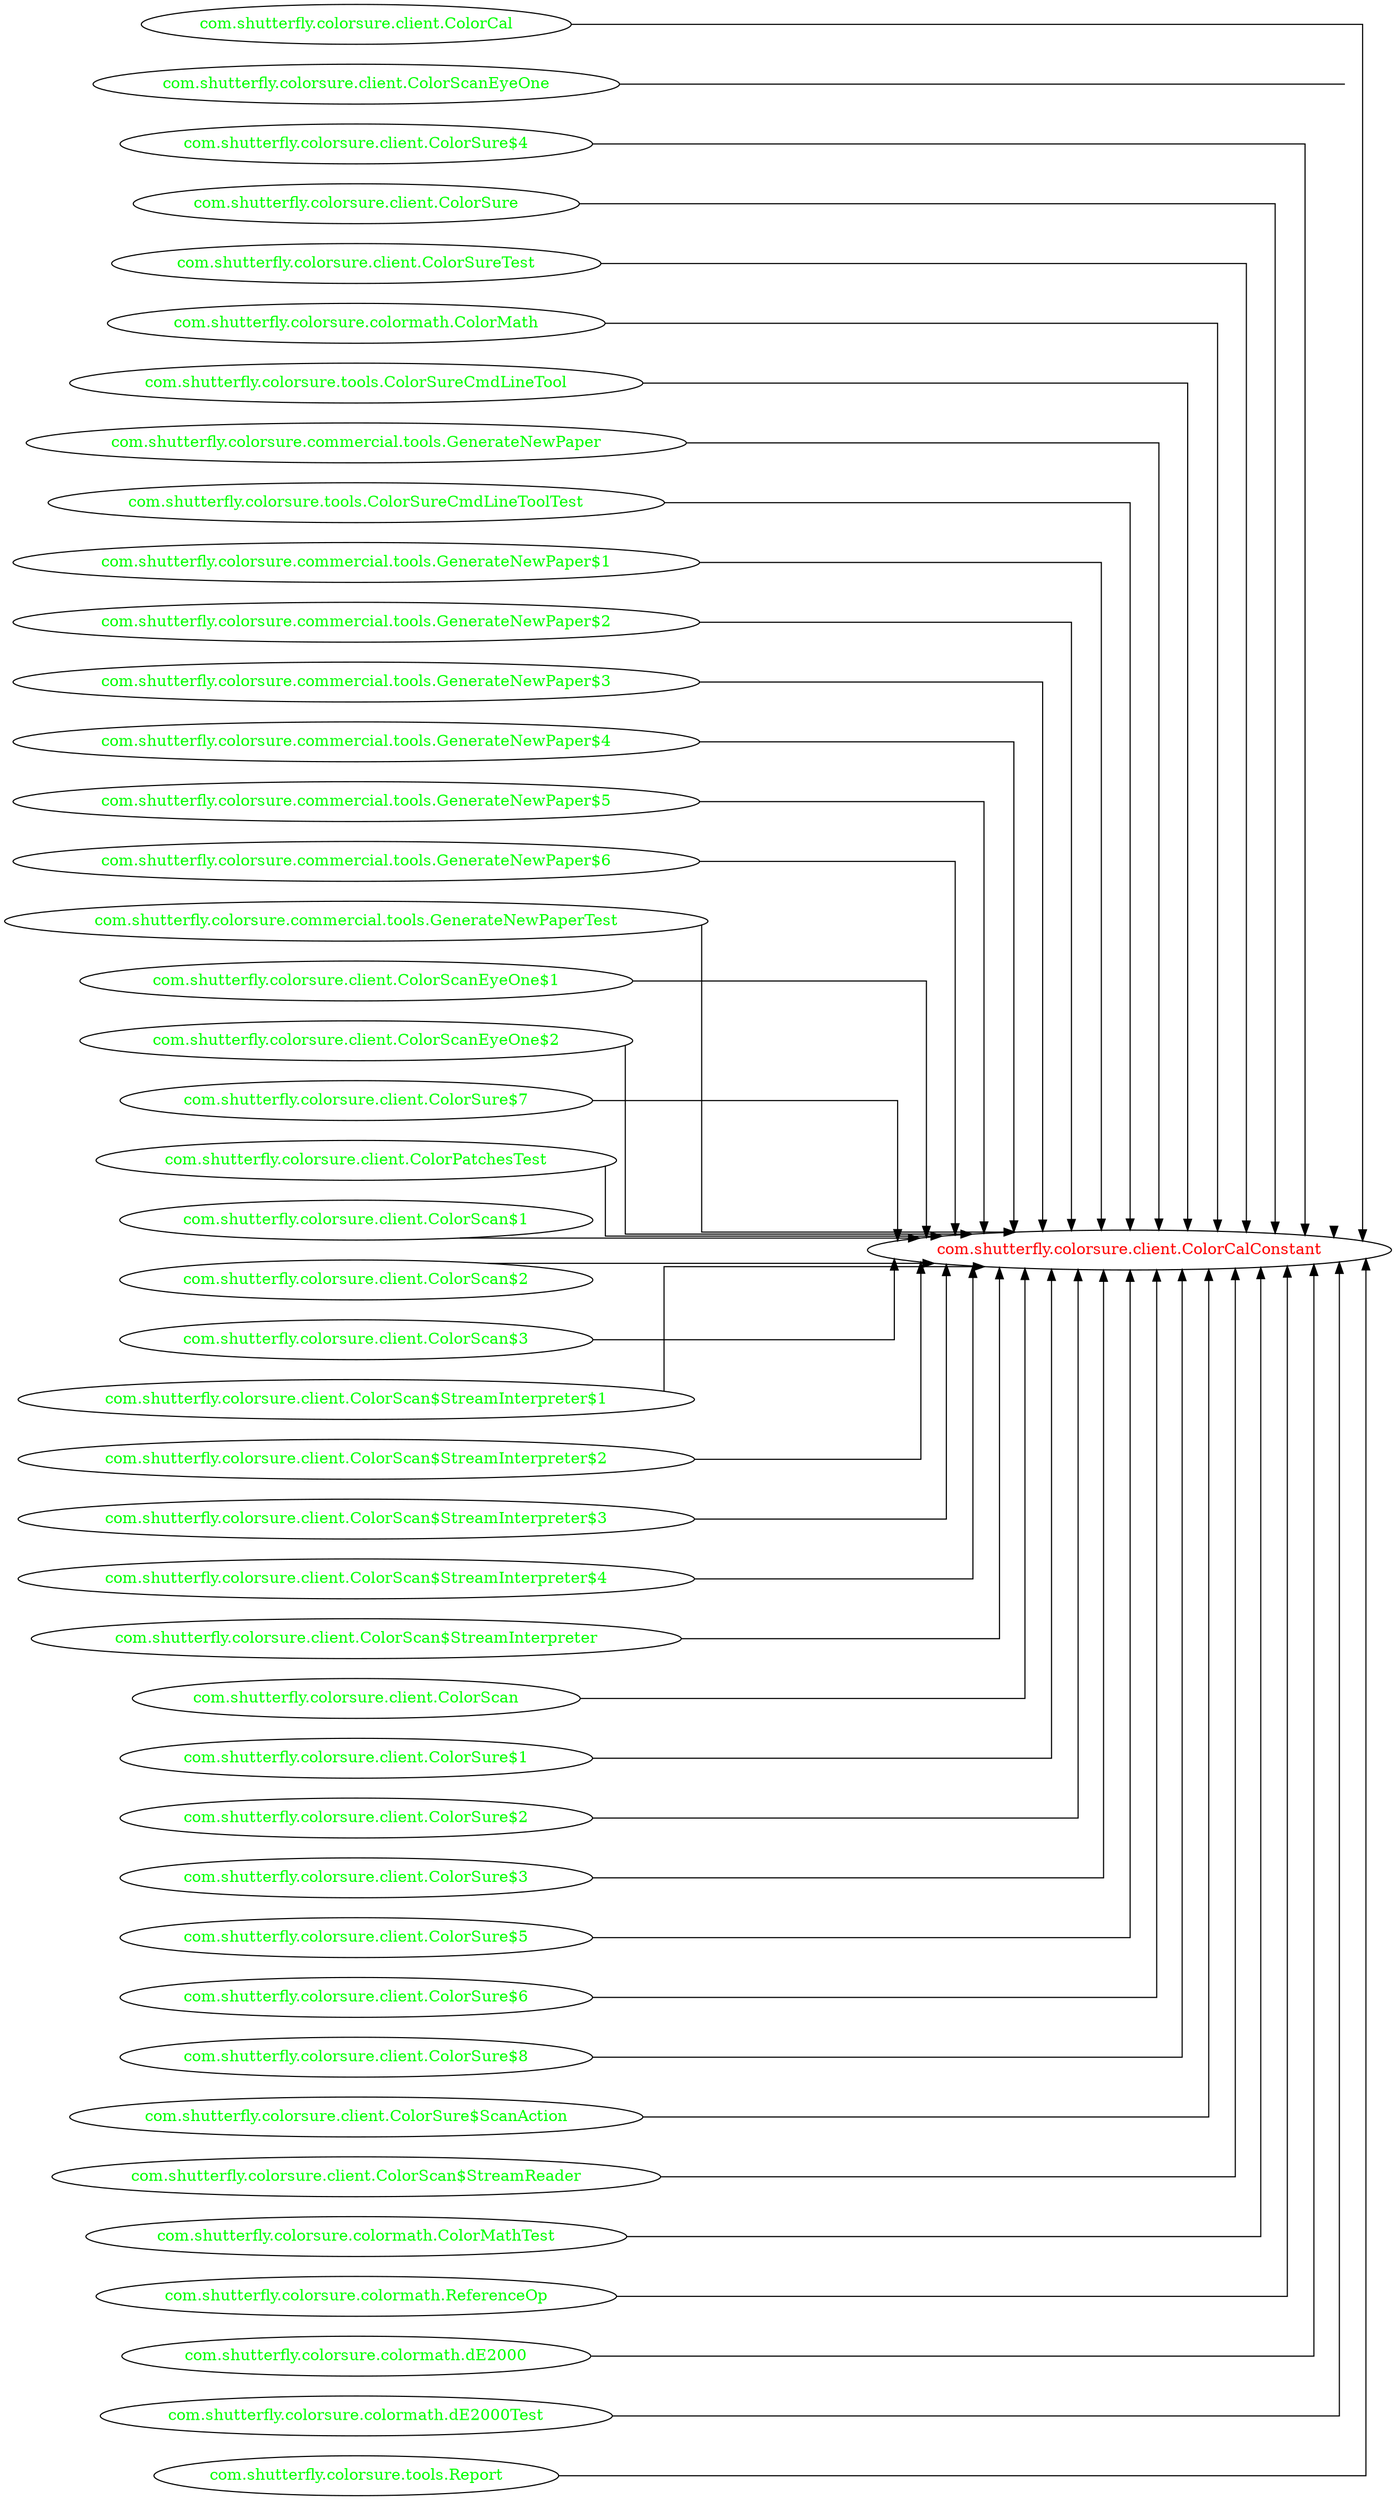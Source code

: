 digraph dependencyGraph {
 concentrate=true;
 ranksep="2.0";
 rankdir="LR"; 
 splines="ortho";
"com.shutterfly.colorsure.client.ColorCalConstant" [fontcolor="red"];
"com.shutterfly.colorsure.client.ColorCal" [ fontcolor="green" ];
"com.shutterfly.colorsure.client.ColorCal"->"com.shutterfly.colorsure.client.ColorCalConstant";
"com.shutterfly.colorsure.client.ColorScanEyeOne" [ fontcolor="green" ];
"com.shutterfly.colorsure.client.ColorScanEyeOne"->"com.shutterfly.colorsure.client.ColorCalConstant";
"com.shutterfly.colorsure.client.ColorSure$4" [ fontcolor="green" ];
"com.shutterfly.colorsure.client.ColorSure$4"->"com.shutterfly.colorsure.client.ColorCalConstant";
"com.shutterfly.colorsure.client.ColorSure" [ fontcolor="green" ];
"com.shutterfly.colorsure.client.ColorSure"->"com.shutterfly.colorsure.client.ColorCalConstant";
"com.shutterfly.colorsure.client.ColorSureTest" [ fontcolor="green" ];
"com.shutterfly.colorsure.client.ColorSureTest"->"com.shutterfly.colorsure.client.ColorCalConstant";
"com.shutterfly.colorsure.colormath.ColorMath" [ fontcolor="green" ];
"com.shutterfly.colorsure.colormath.ColorMath"->"com.shutterfly.colorsure.client.ColorCalConstant";
"com.shutterfly.colorsure.tools.ColorSureCmdLineTool" [ fontcolor="green" ];
"com.shutterfly.colorsure.tools.ColorSureCmdLineTool"->"com.shutterfly.colorsure.client.ColorCalConstant";
"com.shutterfly.colorsure.commercial.tools.GenerateNewPaper" [ fontcolor="green" ];
"com.shutterfly.colorsure.commercial.tools.GenerateNewPaper"->"com.shutterfly.colorsure.client.ColorCalConstant";
"com.shutterfly.colorsure.tools.ColorSureCmdLineToolTest" [ fontcolor="green" ];
"com.shutterfly.colorsure.tools.ColorSureCmdLineToolTest"->"com.shutterfly.colorsure.client.ColorCalConstant";
"com.shutterfly.colorsure.commercial.tools.GenerateNewPaper$1" [ fontcolor="green" ];
"com.shutterfly.colorsure.commercial.tools.GenerateNewPaper$1"->"com.shutterfly.colorsure.client.ColorCalConstant";
"com.shutterfly.colorsure.commercial.tools.GenerateNewPaper$2" [ fontcolor="green" ];
"com.shutterfly.colorsure.commercial.tools.GenerateNewPaper$2"->"com.shutterfly.colorsure.client.ColorCalConstant";
"com.shutterfly.colorsure.commercial.tools.GenerateNewPaper$3" [ fontcolor="green" ];
"com.shutterfly.colorsure.commercial.tools.GenerateNewPaper$3"->"com.shutterfly.colorsure.client.ColorCalConstant";
"com.shutterfly.colorsure.commercial.tools.GenerateNewPaper$4" [ fontcolor="green" ];
"com.shutterfly.colorsure.commercial.tools.GenerateNewPaper$4"->"com.shutterfly.colorsure.client.ColorCalConstant";
"com.shutterfly.colorsure.commercial.tools.GenerateNewPaper$5" [ fontcolor="green" ];
"com.shutterfly.colorsure.commercial.tools.GenerateNewPaper$5"->"com.shutterfly.colorsure.client.ColorCalConstant";
"com.shutterfly.colorsure.commercial.tools.GenerateNewPaper$6" [ fontcolor="green" ];
"com.shutterfly.colorsure.commercial.tools.GenerateNewPaper$6"->"com.shutterfly.colorsure.client.ColorCalConstant";
"com.shutterfly.colorsure.commercial.tools.GenerateNewPaperTest" [ fontcolor="green" ];
"com.shutterfly.colorsure.commercial.tools.GenerateNewPaperTest"->"com.shutterfly.colorsure.client.ColorCalConstant";
"com.shutterfly.colorsure.client.ColorScanEyeOne$1" [ fontcolor="green" ];
"com.shutterfly.colorsure.client.ColorScanEyeOne$1"->"com.shutterfly.colorsure.client.ColorCalConstant";
"com.shutterfly.colorsure.client.ColorScanEyeOne$2" [ fontcolor="green" ];
"com.shutterfly.colorsure.client.ColorScanEyeOne$2"->"com.shutterfly.colorsure.client.ColorCalConstant";
"com.shutterfly.colorsure.client.ColorSure$7" [ fontcolor="green" ];
"com.shutterfly.colorsure.client.ColorSure$7"->"com.shutterfly.colorsure.client.ColorCalConstant";
"com.shutterfly.colorsure.client.ColorPatchesTest" [ fontcolor="green" ];
"com.shutterfly.colorsure.client.ColorPatchesTest"->"com.shutterfly.colorsure.client.ColorCalConstant";
"com.shutterfly.colorsure.client.ColorScan$1" [ fontcolor="green" ];
"com.shutterfly.colorsure.client.ColorScan$1"->"com.shutterfly.colorsure.client.ColorCalConstant";
"com.shutterfly.colorsure.client.ColorScan$2" [ fontcolor="green" ];
"com.shutterfly.colorsure.client.ColorScan$2"->"com.shutterfly.colorsure.client.ColorCalConstant";
"com.shutterfly.colorsure.client.ColorScan$3" [ fontcolor="green" ];
"com.shutterfly.colorsure.client.ColorScan$3"->"com.shutterfly.colorsure.client.ColorCalConstant";
"com.shutterfly.colorsure.client.ColorScan$StreamInterpreter$1" [ fontcolor="green" ];
"com.shutterfly.colorsure.client.ColorScan$StreamInterpreter$1"->"com.shutterfly.colorsure.client.ColorCalConstant";
"com.shutterfly.colorsure.client.ColorScan$StreamInterpreter$2" [ fontcolor="green" ];
"com.shutterfly.colorsure.client.ColorScan$StreamInterpreter$2"->"com.shutterfly.colorsure.client.ColorCalConstant";
"com.shutterfly.colorsure.client.ColorScan$StreamInterpreter$3" [ fontcolor="green" ];
"com.shutterfly.colorsure.client.ColorScan$StreamInterpreter$3"->"com.shutterfly.colorsure.client.ColorCalConstant";
"com.shutterfly.colorsure.client.ColorScan$StreamInterpreter$4" [ fontcolor="green" ];
"com.shutterfly.colorsure.client.ColorScan$StreamInterpreter$4"->"com.shutterfly.colorsure.client.ColorCalConstant";
"com.shutterfly.colorsure.client.ColorScan$StreamInterpreter" [ fontcolor="green" ];
"com.shutterfly.colorsure.client.ColorScan$StreamInterpreter"->"com.shutterfly.colorsure.client.ColorCalConstant";
"com.shutterfly.colorsure.client.ColorScan" [ fontcolor="green" ];
"com.shutterfly.colorsure.client.ColorScan"->"com.shutterfly.colorsure.client.ColorCalConstant";
"com.shutterfly.colorsure.client.ColorSure$1" [ fontcolor="green" ];
"com.shutterfly.colorsure.client.ColorSure$1"->"com.shutterfly.colorsure.client.ColorCalConstant";
"com.shutterfly.colorsure.client.ColorSure$2" [ fontcolor="green" ];
"com.shutterfly.colorsure.client.ColorSure$2"->"com.shutterfly.colorsure.client.ColorCalConstant";
"com.shutterfly.colorsure.client.ColorSure$3" [ fontcolor="green" ];
"com.shutterfly.colorsure.client.ColorSure$3"->"com.shutterfly.colorsure.client.ColorCalConstant";
"com.shutterfly.colorsure.client.ColorSure$5" [ fontcolor="green" ];
"com.shutterfly.colorsure.client.ColorSure$5"->"com.shutterfly.colorsure.client.ColorCalConstant";
"com.shutterfly.colorsure.client.ColorSure$6" [ fontcolor="green" ];
"com.shutterfly.colorsure.client.ColorSure$6"->"com.shutterfly.colorsure.client.ColorCalConstant";
"com.shutterfly.colorsure.client.ColorSure$8" [ fontcolor="green" ];
"com.shutterfly.colorsure.client.ColorSure$8"->"com.shutterfly.colorsure.client.ColorCalConstant";
"com.shutterfly.colorsure.client.ColorSure$ScanAction" [ fontcolor="green" ];
"com.shutterfly.colorsure.client.ColorSure$ScanAction"->"com.shutterfly.colorsure.client.ColorCalConstant";
"com.shutterfly.colorsure.client.ColorScan$StreamReader" [ fontcolor="green" ];
"com.shutterfly.colorsure.client.ColorScan$StreamReader"->"com.shutterfly.colorsure.client.ColorCalConstant";
"com.shutterfly.colorsure.colormath.ColorMathTest" [ fontcolor="green" ];
"com.shutterfly.colorsure.colormath.ColorMathTest"->"com.shutterfly.colorsure.client.ColorCalConstant";
"com.shutterfly.colorsure.colormath.ReferenceOp" [ fontcolor="green" ];
"com.shutterfly.colorsure.colormath.ReferenceOp"->"com.shutterfly.colorsure.client.ColorCalConstant";
"com.shutterfly.colorsure.colormath.dE2000" [ fontcolor="green" ];
"com.shutterfly.colorsure.colormath.dE2000"->"com.shutterfly.colorsure.client.ColorCalConstant";
"com.shutterfly.colorsure.colormath.dE2000Test" [ fontcolor="green" ];
"com.shutterfly.colorsure.colormath.dE2000Test"->"com.shutterfly.colorsure.client.ColorCalConstant";
"com.shutterfly.colorsure.tools.Report" [ fontcolor="green" ];
"com.shutterfly.colorsure.tools.Report"->"com.shutterfly.colorsure.client.ColorCalConstant";
}